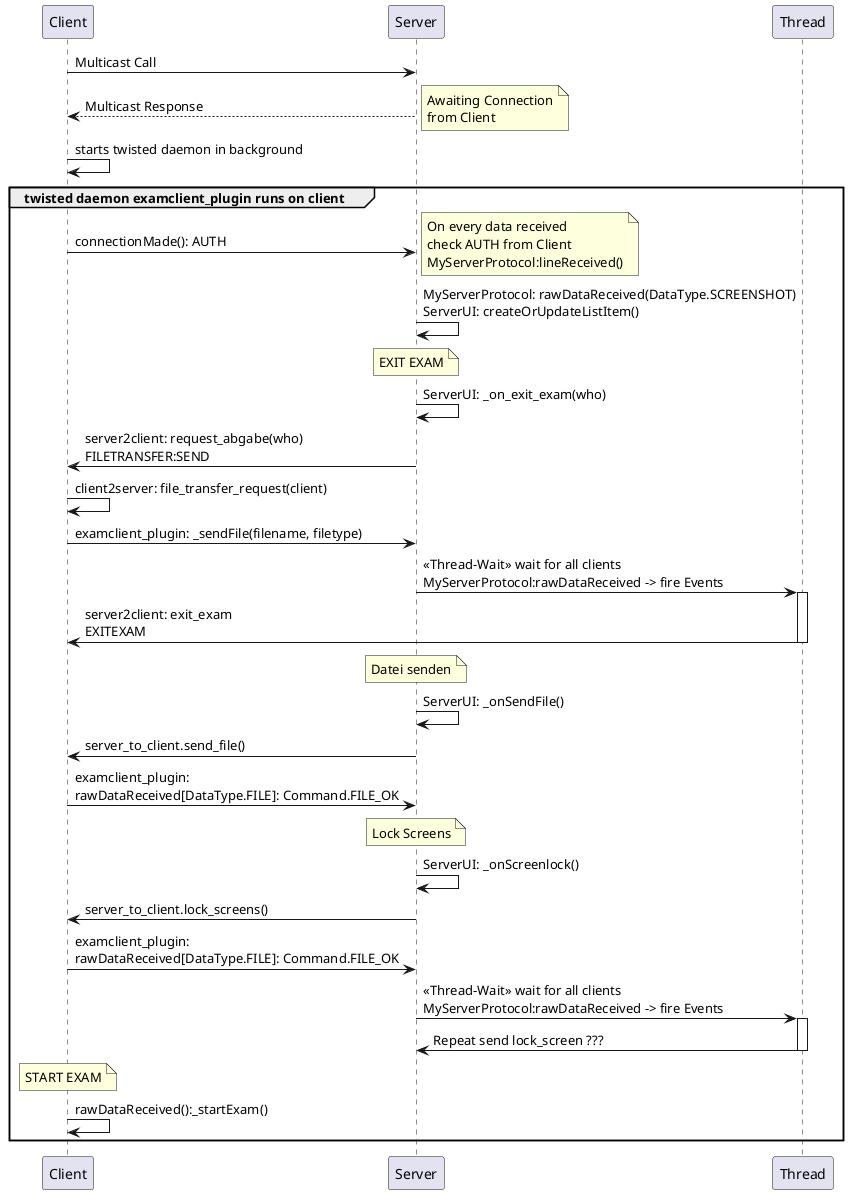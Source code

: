 @startuml
Client -> Server: Multicast Call
Server --> Client: Multicast Response
note right: Awaiting Connection\nfrom Client
Client->Client: starts twisted daemon in background

group twisted daemon examclient_plugin runs on client
	Client -> Server: connectionMade(): AUTH
	note right: On every data received\ncheck AUTH from Client\nMyServerProtocol:lineReceived()
	Server -> Server: MyServerProtocol: rawDataReceived(DataType.SCREENSHOT)\nServerUI: createOrUpdateListItem()
	
	note over Server: EXIT EXAM
	Server -> Server: ServerUI: _on_exit_exam(who)
	Server -> Client: server2client: request_abgabe(who)\nFILETRANSFER:SEND
	
	Client -> Client: client2server: file_transfer_request(client)
	Client -> Server: examclient_plugin: _sendFile(filename, filetype)
	
	
	Server -> Thread: << Thread-Wait >> wait for all clients\nMyServerProtocol:rawDataReceived -> fire Events
	activate Thread
	
	Thread -> Client: server2client: exit_exam\nEXITEXAM
	deactivate Thread
	
	note over Server: Datei senden
	Server -> Server: ServerUI: _onSendFile()
	Server -> Client: server_to_client.send_file()
	Client -> Server: examclient_plugin:\nrawDataReceived[DataType.FILE]: Command.FILE_OK
	
	note over Server: Lock Screens
	Server -> Server: ServerUI: _onScreenlock()
	Server -> Client: server_to_client.lock_screens()
	Client -> Server: examclient_plugin:\nrawDataReceived[DataType.FILE]: Command.FILE_OK
	
	Server -> Thread: << Thread-Wait >> wait for all clients\nMyServerProtocol:rawDataReceived -> fire Events
	activate Thread  
	Thread -> Server: Repeat send lock_screen ???
	deactivate Thread
	
	note over Client: START EXAM
	Client -> Client: rawDataReceived():_startExam()
	
	
end

@enduml 
